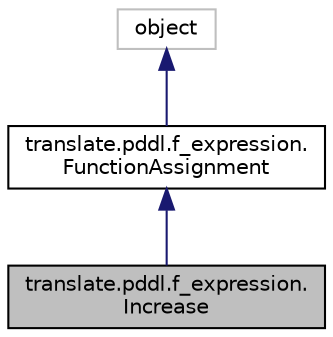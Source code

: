 digraph "translate.pddl.f_expression.Increase"
{
  edge [fontname="Helvetica",fontsize="10",labelfontname="Helvetica",labelfontsize="10"];
  node [fontname="Helvetica",fontsize="10",shape=record];
  Node1 [label="translate.pddl.f_expression.\lIncrease",height=0.2,width=0.4,color="black", fillcolor="grey75", style="filled", fontcolor="black"];
  Node2 -> Node1 [dir="back",color="midnightblue",fontsize="10",style="solid",fontname="Helvetica"];
  Node2 [label="translate.pddl.f_expression.\lFunctionAssignment",height=0.2,width=0.4,color="black", fillcolor="white", style="filled",URL="$classtranslate_1_1pddl_1_1f__expression_1_1FunctionAssignment.html"];
  Node3 -> Node2 [dir="back",color="midnightblue",fontsize="10",style="solid",fontname="Helvetica"];
  Node3 [label="object",height=0.2,width=0.4,color="grey75", fillcolor="white", style="filled"];
}
